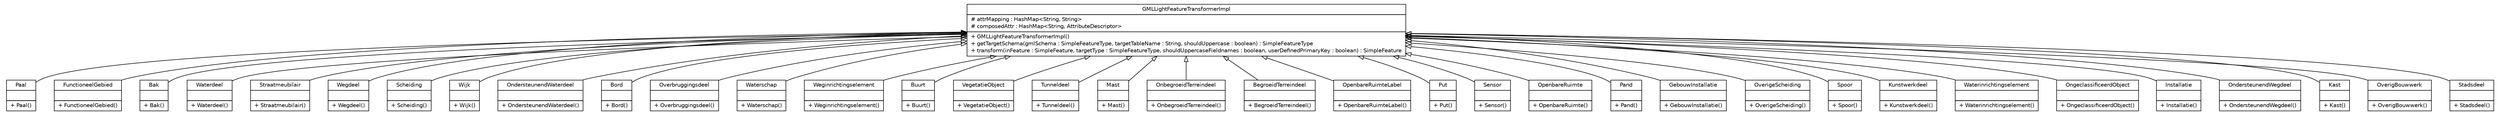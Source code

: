 #!/usr/local/bin/dot
#
# Class diagram 
# Generated by UMLGraph version R5_6-24-gf6e263 (http://www.umlgraph.org/)
#

digraph G {
	edge [fontname="Helvetica",fontsize=10,labelfontname="Helvetica",labelfontsize=10];
	node [fontname="Helvetica",fontsize=10,shape=plaintext];
	nodesep=0.25;
	ranksep=0.5;
	// nl.b3p.brmo.loader.gml.light.Paal
	c90 [label=<<table title="nl.b3p.brmo.loader.gml.light.Paal" border="0" cellborder="1" cellspacing="0" cellpadding="2" port="p" href="./Paal.html">
		<tr><td><table border="0" cellspacing="0" cellpadding="1">
<tr><td align="center" balign="center"> Paal </td></tr>
		</table></td></tr>
		<tr><td><table border="0" cellspacing="0" cellpadding="1">
<tr><td align="left" balign="left">  </td></tr>
		</table></td></tr>
		<tr><td><table border="0" cellspacing="0" cellpadding="1">
<tr><td align="left" balign="left"> + Paal() </td></tr>
		</table></td></tr>
		</table>>, URL="./Paal.html", fontname="Helvetica", fontcolor="black", fontsize=10.0];
	// nl.b3p.brmo.loader.gml.light.FunctioneelGebied
	c91 [label=<<table title="nl.b3p.brmo.loader.gml.light.FunctioneelGebied" border="0" cellborder="1" cellspacing="0" cellpadding="2" port="p" href="./FunctioneelGebied.html">
		<tr><td><table border="0" cellspacing="0" cellpadding="1">
<tr><td align="center" balign="center"> FunctioneelGebied </td></tr>
		</table></td></tr>
		<tr><td><table border="0" cellspacing="0" cellpadding="1">
<tr><td align="left" balign="left">  </td></tr>
		</table></td></tr>
		<tr><td><table border="0" cellspacing="0" cellpadding="1">
<tr><td align="left" balign="left"> + FunctioneelGebied() </td></tr>
		</table></td></tr>
		</table>>, URL="./FunctioneelGebied.html", fontname="Helvetica", fontcolor="black", fontsize=10.0];
	// nl.b3p.brmo.loader.gml.light.Bak
	c92 [label=<<table title="nl.b3p.brmo.loader.gml.light.Bak" border="0" cellborder="1" cellspacing="0" cellpadding="2" port="p" href="./Bak.html">
		<tr><td><table border="0" cellspacing="0" cellpadding="1">
<tr><td align="center" balign="center"> Bak </td></tr>
		</table></td></tr>
		<tr><td><table border="0" cellspacing="0" cellpadding="1">
<tr><td align="left" balign="left">  </td></tr>
		</table></td></tr>
		<tr><td><table border="0" cellspacing="0" cellpadding="1">
<tr><td align="left" balign="left"> + Bak() </td></tr>
		</table></td></tr>
		</table>>, URL="./Bak.html", fontname="Helvetica", fontcolor="black", fontsize=10.0];
	// nl.b3p.brmo.loader.gml.light.Waterdeel
	c93 [label=<<table title="nl.b3p.brmo.loader.gml.light.Waterdeel" border="0" cellborder="1" cellspacing="0" cellpadding="2" port="p" href="./Waterdeel.html">
		<tr><td><table border="0" cellspacing="0" cellpadding="1">
<tr><td align="center" balign="center"> Waterdeel </td></tr>
		</table></td></tr>
		<tr><td><table border="0" cellspacing="0" cellpadding="1">
<tr><td align="left" balign="left">  </td></tr>
		</table></td></tr>
		<tr><td><table border="0" cellspacing="0" cellpadding="1">
<tr><td align="left" balign="left"> + Waterdeel() </td></tr>
		</table></td></tr>
		</table>>, URL="./Waterdeel.html", fontname="Helvetica", fontcolor="black", fontsize=10.0];
	// nl.b3p.brmo.loader.gml.light.Straatmeubilair
	c94 [label=<<table title="nl.b3p.brmo.loader.gml.light.Straatmeubilair" border="0" cellborder="1" cellspacing="0" cellpadding="2" port="p" href="./Straatmeubilair.html">
		<tr><td><table border="0" cellspacing="0" cellpadding="1">
<tr><td align="center" balign="center"> Straatmeubilair </td></tr>
		</table></td></tr>
		<tr><td><table border="0" cellspacing="0" cellpadding="1">
<tr><td align="left" balign="left">  </td></tr>
		</table></td></tr>
		<tr><td><table border="0" cellspacing="0" cellpadding="1">
<tr><td align="left" balign="left"> + Straatmeubilair() </td></tr>
		</table></td></tr>
		</table>>, URL="./Straatmeubilair.html", fontname="Helvetica", fontcolor="black", fontsize=10.0];
	// nl.b3p.brmo.loader.gml.light.Wegdeel
	c95 [label=<<table title="nl.b3p.brmo.loader.gml.light.Wegdeel" border="0" cellborder="1" cellspacing="0" cellpadding="2" port="p" href="./Wegdeel.html">
		<tr><td><table border="0" cellspacing="0" cellpadding="1">
<tr><td align="center" balign="center"> Wegdeel </td></tr>
		</table></td></tr>
		<tr><td><table border="0" cellspacing="0" cellpadding="1">
<tr><td align="left" balign="left">  </td></tr>
		</table></td></tr>
		<tr><td><table border="0" cellspacing="0" cellpadding="1">
<tr><td align="left" balign="left"> + Wegdeel() </td></tr>
		</table></td></tr>
		</table>>, URL="./Wegdeel.html", fontname="Helvetica", fontcolor="black", fontsize=10.0];
	// nl.b3p.brmo.loader.gml.light.Scheiding
	c96 [label=<<table title="nl.b3p.brmo.loader.gml.light.Scheiding" border="0" cellborder="1" cellspacing="0" cellpadding="2" port="p" href="./Scheiding.html">
		<tr><td><table border="0" cellspacing="0" cellpadding="1">
<tr><td align="center" balign="center"> Scheiding </td></tr>
		</table></td></tr>
		<tr><td><table border="0" cellspacing="0" cellpadding="1">
<tr><td align="left" balign="left">  </td></tr>
		</table></td></tr>
		<tr><td><table border="0" cellspacing="0" cellpadding="1">
<tr><td align="left" balign="left"> + Scheiding() </td></tr>
		</table></td></tr>
		</table>>, URL="./Scheiding.html", fontname="Helvetica", fontcolor="black", fontsize=10.0];
	// nl.b3p.brmo.loader.gml.light.Wijk
	c97 [label=<<table title="nl.b3p.brmo.loader.gml.light.Wijk" border="0" cellborder="1" cellspacing="0" cellpadding="2" port="p" href="./Wijk.html">
		<tr><td><table border="0" cellspacing="0" cellpadding="1">
<tr><td align="center" balign="center"> Wijk </td></tr>
		</table></td></tr>
		<tr><td><table border="0" cellspacing="0" cellpadding="1">
<tr><td align="left" balign="left">  </td></tr>
		</table></td></tr>
		<tr><td><table border="0" cellspacing="0" cellpadding="1">
<tr><td align="left" balign="left"> + Wijk() </td></tr>
		</table></td></tr>
		</table>>, URL="./Wijk.html", fontname="Helvetica", fontcolor="black", fontsize=10.0];
	// nl.b3p.brmo.loader.gml.light.OndersteunendWaterdeel
	c98 [label=<<table title="nl.b3p.brmo.loader.gml.light.OndersteunendWaterdeel" border="0" cellborder="1" cellspacing="0" cellpadding="2" port="p" href="./OndersteunendWaterdeel.html">
		<tr><td><table border="0" cellspacing="0" cellpadding="1">
<tr><td align="center" balign="center"> OndersteunendWaterdeel </td></tr>
		</table></td></tr>
		<tr><td><table border="0" cellspacing="0" cellpadding="1">
<tr><td align="left" balign="left">  </td></tr>
		</table></td></tr>
		<tr><td><table border="0" cellspacing="0" cellpadding="1">
<tr><td align="left" balign="left"> + OndersteunendWaterdeel() </td></tr>
		</table></td></tr>
		</table>>, URL="./OndersteunendWaterdeel.html", fontname="Helvetica", fontcolor="black", fontsize=10.0];
	// nl.b3p.brmo.loader.gml.light.Bord
	c99 [label=<<table title="nl.b3p.brmo.loader.gml.light.Bord" border="0" cellborder="1" cellspacing="0" cellpadding="2" port="p" href="./Bord.html">
		<tr><td><table border="0" cellspacing="0" cellpadding="1">
<tr><td align="center" balign="center"> Bord </td></tr>
		</table></td></tr>
		<tr><td><table border="0" cellspacing="0" cellpadding="1">
<tr><td align="left" balign="left">  </td></tr>
		</table></td></tr>
		<tr><td><table border="0" cellspacing="0" cellpadding="1">
<tr><td align="left" balign="left"> + Bord() </td></tr>
		</table></td></tr>
		</table>>, URL="./Bord.html", fontname="Helvetica", fontcolor="black", fontsize=10.0];
	// nl.b3p.brmo.loader.gml.light.Overbruggingsdeel
	c100 [label=<<table title="nl.b3p.brmo.loader.gml.light.Overbruggingsdeel" border="0" cellborder="1" cellspacing="0" cellpadding="2" port="p" href="./Overbruggingsdeel.html">
		<tr><td><table border="0" cellspacing="0" cellpadding="1">
<tr><td align="center" balign="center"> Overbruggingsdeel </td></tr>
		</table></td></tr>
		<tr><td><table border="0" cellspacing="0" cellpadding="1">
<tr><td align="left" balign="left">  </td></tr>
		</table></td></tr>
		<tr><td><table border="0" cellspacing="0" cellpadding="1">
<tr><td align="left" balign="left"> + Overbruggingsdeel() </td></tr>
		</table></td></tr>
		</table>>, URL="./Overbruggingsdeel.html", fontname="Helvetica", fontcolor="black", fontsize=10.0];
	// nl.b3p.brmo.loader.gml.light.Waterschap
	c101 [label=<<table title="nl.b3p.brmo.loader.gml.light.Waterschap" border="0" cellborder="1" cellspacing="0" cellpadding="2" port="p" href="./Waterschap.html">
		<tr><td><table border="0" cellspacing="0" cellpadding="1">
<tr><td align="center" balign="center"> Waterschap </td></tr>
		</table></td></tr>
		<tr><td><table border="0" cellspacing="0" cellpadding="1">
<tr><td align="left" balign="left">  </td></tr>
		</table></td></tr>
		<tr><td><table border="0" cellspacing="0" cellpadding="1">
<tr><td align="left" balign="left"> + Waterschap() </td></tr>
		</table></td></tr>
		</table>>, URL="./Waterschap.html", fontname="Helvetica", fontcolor="black", fontsize=10.0];
	// nl.b3p.brmo.loader.gml.light.Weginrichtingselement
	c102 [label=<<table title="nl.b3p.brmo.loader.gml.light.Weginrichtingselement" border="0" cellborder="1" cellspacing="0" cellpadding="2" port="p" href="./Weginrichtingselement.html">
		<tr><td><table border="0" cellspacing="0" cellpadding="1">
<tr><td align="center" balign="center"> Weginrichtingselement </td></tr>
		</table></td></tr>
		<tr><td><table border="0" cellspacing="0" cellpadding="1">
<tr><td align="left" balign="left">  </td></tr>
		</table></td></tr>
		<tr><td><table border="0" cellspacing="0" cellpadding="1">
<tr><td align="left" balign="left"> + Weginrichtingselement() </td></tr>
		</table></td></tr>
		</table>>, URL="./Weginrichtingselement.html", fontname="Helvetica", fontcolor="black", fontsize=10.0];
	// nl.b3p.brmo.loader.gml.light.Buurt
	c103 [label=<<table title="nl.b3p.brmo.loader.gml.light.Buurt" border="0" cellborder="1" cellspacing="0" cellpadding="2" port="p" href="./Buurt.html">
		<tr><td><table border="0" cellspacing="0" cellpadding="1">
<tr><td align="center" balign="center"> Buurt </td></tr>
		</table></td></tr>
		<tr><td><table border="0" cellspacing="0" cellpadding="1">
<tr><td align="left" balign="left">  </td></tr>
		</table></td></tr>
		<tr><td><table border="0" cellspacing="0" cellpadding="1">
<tr><td align="left" balign="left"> + Buurt() </td></tr>
		</table></td></tr>
		</table>>, URL="./Buurt.html", fontname="Helvetica", fontcolor="black", fontsize=10.0];
	// nl.b3p.brmo.loader.gml.light.VegetatieObject
	c104 [label=<<table title="nl.b3p.brmo.loader.gml.light.VegetatieObject" border="0" cellborder="1" cellspacing="0" cellpadding="2" port="p" href="./VegetatieObject.html">
		<tr><td><table border="0" cellspacing="0" cellpadding="1">
<tr><td align="center" balign="center"> VegetatieObject </td></tr>
		</table></td></tr>
		<tr><td><table border="0" cellspacing="0" cellpadding="1">
<tr><td align="left" balign="left">  </td></tr>
		</table></td></tr>
		<tr><td><table border="0" cellspacing="0" cellpadding="1">
<tr><td align="left" balign="left"> + VegetatieObject() </td></tr>
		</table></td></tr>
		</table>>, URL="./VegetatieObject.html", fontname="Helvetica", fontcolor="black", fontsize=10.0];
	// nl.b3p.brmo.loader.gml.light.Tunneldeel
	c105 [label=<<table title="nl.b3p.brmo.loader.gml.light.Tunneldeel" border="0" cellborder="1" cellspacing="0" cellpadding="2" port="p" href="./Tunneldeel.html">
		<tr><td><table border="0" cellspacing="0" cellpadding="1">
<tr><td align="center" balign="center"> Tunneldeel </td></tr>
		</table></td></tr>
		<tr><td><table border="0" cellspacing="0" cellpadding="1">
<tr><td align="left" balign="left">  </td></tr>
		</table></td></tr>
		<tr><td><table border="0" cellspacing="0" cellpadding="1">
<tr><td align="left" balign="left"> + Tunneldeel() </td></tr>
		</table></td></tr>
		</table>>, URL="./Tunneldeel.html", fontname="Helvetica", fontcolor="black", fontsize=10.0];
	// nl.b3p.brmo.loader.gml.light.Mast
	c106 [label=<<table title="nl.b3p.brmo.loader.gml.light.Mast" border="0" cellborder="1" cellspacing="0" cellpadding="2" port="p" href="./Mast.html">
		<tr><td><table border="0" cellspacing="0" cellpadding="1">
<tr><td align="center" balign="center"> Mast </td></tr>
		</table></td></tr>
		<tr><td><table border="0" cellspacing="0" cellpadding="1">
<tr><td align="left" balign="left">  </td></tr>
		</table></td></tr>
		<tr><td><table border="0" cellspacing="0" cellpadding="1">
<tr><td align="left" balign="left"> + Mast() </td></tr>
		</table></td></tr>
		</table>>, URL="./Mast.html", fontname="Helvetica", fontcolor="black", fontsize=10.0];
	// nl.b3p.brmo.loader.gml.light.OnbegroeidTerreindeel
	c107 [label=<<table title="nl.b3p.brmo.loader.gml.light.OnbegroeidTerreindeel" border="0" cellborder="1" cellspacing="0" cellpadding="2" port="p" href="./OnbegroeidTerreindeel.html">
		<tr><td><table border="0" cellspacing="0" cellpadding="1">
<tr><td align="center" balign="center"> OnbegroeidTerreindeel </td></tr>
		</table></td></tr>
		<tr><td><table border="0" cellspacing="0" cellpadding="1">
<tr><td align="left" balign="left">  </td></tr>
		</table></td></tr>
		<tr><td><table border="0" cellspacing="0" cellpadding="1">
<tr><td align="left" balign="left"> + OnbegroeidTerreindeel() </td></tr>
		</table></td></tr>
		</table>>, URL="./OnbegroeidTerreindeel.html", fontname="Helvetica", fontcolor="black", fontsize=10.0];
	// nl.b3p.brmo.loader.gml.light.BegroeidTerreindeel
	c108 [label=<<table title="nl.b3p.brmo.loader.gml.light.BegroeidTerreindeel" border="0" cellborder="1" cellspacing="0" cellpadding="2" port="p" href="./BegroeidTerreindeel.html">
		<tr><td><table border="0" cellspacing="0" cellpadding="1">
<tr><td align="center" balign="center"> BegroeidTerreindeel </td></tr>
		</table></td></tr>
		<tr><td><table border="0" cellspacing="0" cellpadding="1">
<tr><td align="left" balign="left">  </td></tr>
		</table></td></tr>
		<tr><td><table border="0" cellspacing="0" cellpadding="1">
<tr><td align="left" balign="left"> + BegroeidTerreindeel() </td></tr>
		</table></td></tr>
		</table>>, URL="./BegroeidTerreindeel.html", fontname="Helvetica", fontcolor="black", fontsize=10.0];
	// nl.b3p.brmo.loader.gml.light.OpenbareRuimteLabel
	c109 [label=<<table title="nl.b3p.brmo.loader.gml.light.OpenbareRuimteLabel" border="0" cellborder="1" cellspacing="0" cellpadding="2" port="p" href="./OpenbareRuimteLabel.html">
		<tr><td><table border="0" cellspacing="0" cellpadding="1">
<tr><td align="center" balign="center"> OpenbareRuimteLabel </td></tr>
		</table></td></tr>
		<tr><td><table border="0" cellspacing="0" cellpadding="1">
<tr><td align="left" balign="left">  </td></tr>
		</table></td></tr>
		<tr><td><table border="0" cellspacing="0" cellpadding="1">
<tr><td align="left" balign="left"> + OpenbareRuimteLabel() </td></tr>
		</table></td></tr>
		</table>>, URL="./OpenbareRuimteLabel.html", fontname="Helvetica", fontcolor="black", fontsize=10.0];
	// nl.b3p.brmo.loader.gml.light.Put
	c110 [label=<<table title="nl.b3p.brmo.loader.gml.light.Put" border="0" cellborder="1" cellspacing="0" cellpadding="2" port="p" href="./Put.html">
		<tr><td><table border="0" cellspacing="0" cellpadding="1">
<tr><td align="center" balign="center"> Put </td></tr>
		</table></td></tr>
		<tr><td><table border="0" cellspacing="0" cellpadding="1">
<tr><td align="left" balign="left">  </td></tr>
		</table></td></tr>
		<tr><td><table border="0" cellspacing="0" cellpadding="1">
<tr><td align="left" balign="left"> + Put() </td></tr>
		</table></td></tr>
		</table>>, URL="./Put.html", fontname="Helvetica", fontcolor="black", fontsize=10.0];
	// nl.b3p.brmo.loader.gml.light.Sensor
	c111 [label=<<table title="nl.b3p.brmo.loader.gml.light.Sensor" border="0" cellborder="1" cellspacing="0" cellpadding="2" port="p" href="./Sensor.html">
		<tr><td><table border="0" cellspacing="0" cellpadding="1">
<tr><td align="center" balign="center"> Sensor </td></tr>
		</table></td></tr>
		<tr><td><table border="0" cellspacing="0" cellpadding="1">
<tr><td align="left" balign="left">  </td></tr>
		</table></td></tr>
		<tr><td><table border="0" cellspacing="0" cellpadding="1">
<tr><td align="left" balign="left"> + Sensor() </td></tr>
		</table></td></tr>
		</table>>, URL="./Sensor.html", fontname="Helvetica", fontcolor="black", fontsize=10.0];
	// nl.b3p.brmo.loader.gml.light.OpenbareRuimte
	c112 [label=<<table title="nl.b3p.brmo.loader.gml.light.OpenbareRuimte" border="0" cellborder="1" cellspacing="0" cellpadding="2" port="p" href="./OpenbareRuimte.html">
		<tr><td><table border="0" cellspacing="0" cellpadding="1">
<tr><td align="center" balign="center"> OpenbareRuimte </td></tr>
		</table></td></tr>
		<tr><td><table border="0" cellspacing="0" cellpadding="1">
<tr><td align="left" balign="left">  </td></tr>
		</table></td></tr>
		<tr><td><table border="0" cellspacing="0" cellpadding="1">
<tr><td align="left" balign="left"> + OpenbareRuimte() </td></tr>
		</table></td></tr>
		</table>>, URL="./OpenbareRuimte.html", fontname="Helvetica", fontcolor="black", fontsize=10.0];
	// nl.b3p.brmo.loader.gml.light.Pand
	c113 [label=<<table title="nl.b3p.brmo.loader.gml.light.Pand" border="0" cellborder="1" cellspacing="0" cellpadding="2" port="p" href="./Pand.html">
		<tr><td><table border="0" cellspacing="0" cellpadding="1">
<tr><td align="center" balign="center"> Pand </td></tr>
		</table></td></tr>
		<tr><td><table border="0" cellspacing="0" cellpadding="1">
<tr><td align="left" balign="left">  </td></tr>
		</table></td></tr>
		<tr><td><table border="0" cellspacing="0" cellpadding="1">
<tr><td align="left" balign="left"> + Pand() </td></tr>
		</table></td></tr>
		</table>>, URL="./Pand.html", fontname="Helvetica", fontcolor="black", fontsize=10.0];
	// nl.b3p.brmo.loader.gml.light.GebouwInstallatie
	c114 [label=<<table title="nl.b3p.brmo.loader.gml.light.GebouwInstallatie" border="0" cellborder="1" cellspacing="0" cellpadding="2" port="p" href="./GebouwInstallatie.html">
		<tr><td><table border="0" cellspacing="0" cellpadding="1">
<tr><td align="center" balign="center"> GebouwInstallatie </td></tr>
		</table></td></tr>
		<tr><td><table border="0" cellspacing="0" cellpadding="1">
<tr><td align="left" balign="left">  </td></tr>
		</table></td></tr>
		<tr><td><table border="0" cellspacing="0" cellpadding="1">
<tr><td align="left" balign="left"> + GebouwInstallatie() </td></tr>
		</table></td></tr>
		</table>>, URL="./GebouwInstallatie.html", fontname="Helvetica", fontcolor="black", fontsize=10.0];
	// nl.b3p.brmo.loader.gml.light.OverigeScheiding
	c115 [label=<<table title="nl.b3p.brmo.loader.gml.light.OverigeScheiding" border="0" cellborder="1" cellspacing="0" cellpadding="2" port="p" href="./OverigeScheiding.html">
		<tr><td><table border="0" cellspacing="0" cellpadding="1">
<tr><td align="center" balign="center"> OverigeScheiding </td></tr>
		</table></td></tr>
		<tr><td><table border="0" cellspacing="0" cellpadding="1">
<tr><td align="left" balign="left">  </td></tr>
		</table></td></tr>
		<tr><td><table border="0" cellspacing="0" cellpadding="1">
<tr><td align="left" balign="left"> + OverigeScheiding() </td></tr>
		</table></td></tr>
		</table>>, URL="./OverigeScheiding.html", fontname="Helvetica", fontcolor="black", fontsize=10.0];
	// nl.b3p.brmo.loader.gml.light.Spoor
	c116 [label=<<table title="nl.b3p.brmo.loader.gml.light.Spoor" border="0" cellborder="1" cellspacing="0" cellpadding="2" port="p" href="./Spoor.html">
		<tr><td><table border="0" cellspacing="0" cellpadding="1">
<tr><td align="center" balign="center"> Spoor </td></tr>
		</table></td></tr>
		<tr><td><table border="0" cellspacing="0" cellpadding="1">
<tr><td align="left" balign="left">  </td></tr>
		</table></td></tr>
		<tr><td><table border="0" cellspacing="0" cellpadding="1">
<tr><td align="left" balign="left"> + Spoor() </td></tr>
		</table></td></tr>
		</table>>, URL="./Spoor.html", fontname="Helvetica", fontcolor="black", fontsize=10.0];
	// nl.b3p.brmo.loader.gml.light.Kunstwerkdeel
	c117 [label=<<table title="nl.b3p.brmo.loader.gml.light.Kunstwerkdeel" border="0" cellborder="1" cellspacing="0" cellpadding="2" port="p" href="./Kunstwerkdeel.html">
		<tr><td><table border="0" cellspacing="0" cellpadding="1">
<tr><td align="center" balign="center"> Kunstwerkdeel </td></tr>
		</table></td></tr>
		<tr><td><table border="0" cellspacing="0" cellpadding="1">
<tr><td align="left" balign="left">  </td></tr>
		</table></td></tr>
		<tr><td><table border="0" cellspacing="0" cellpadding="1">
<tr><td align="left" balign="left"> + Kunstwerkdeel() </td></tr>
		</table></td></tr>
		</table>>, URL="./Kunstwerkdeel.html", fontname="Helvetica", fontcolor="black", fontsize=10.0];
	// nl.b3p.brmo.loader.gml.light.Waterinrichtingselement
	c118 [label=<<table title="nl.b3p.brmo.loader.gml.light.Waterinrichtingselement" border="0" cellborder="1" cellspacing="0" cellpadding="2" port="p" href="./Waterinrichtingselement.html">
		<tr><td><table border="0" cellspacing="0" cellpadding="1">
<tr><td align="center" balign="center"> Waterinrichtingselement </td></tr>
		</table></td></tr>
		<tr><td><table border="0" cellspacing="0" cellpadding="1">
<tr><td align="left" balign="left">  </td></tr>
		</table></td></tr>
		<tr><td><table border="0" cellspacing="0" cellpadding="1">
<tr><td align="left" balign="left"> + Waterinrichtingselement() </td></tr>
		</table></td></tr>
		</table>>, URL="./Waterinrichtingselement.html", fontname="Helvetica", fontcolor="black", fontsize=10.0];
	// nl.b3p.brmo.loader.gml.light.OngeclassificeerdObject
	c119 [label=<<table title="nl.b3p.brmo.loader.gml.light.OngeclassificeerdObject" border="0" cellborder="1" cellspacing="0" cellpadding="2" port="p" href="./OngeclassificeerdObject.html">
		<tr><td><table border="0" cellspacing="0" cellpadding="1">
<tr><td align="center" balign="center"> OngeclassificeerdObject </td></tr>
		</table></td></tr>
		<tr><td><table border="0" cellspacing="0" cellpadding="1">
<tr><td align="left" balign="left">  </td></tr>
		</table></td></tr>
		<tr><td><table border="0" cellspacing="0" cellpadding="1">
<tr><td align="left" balign="left"> + OngeclassificeerdObject() </td></tr>
		</table></td></tr>
		</table>>, URL="./OngeclassificeerdObject.html", fontname="Helvetica", fontcolor="black", fontsize=10.0];
	// nl.b3p.brmo.loader.gml.light.Installatie
	c120 [label=<<table title="nl.b3p.brmo.loader.gml.light.Installatie" border="0" cellborder="1" cellspacing="0" cellpadding="2" port="p" href="./Installatie.html">
		<tr><td><table border="0" cellspacing="0" cellpadding="1">
<tr><td align="center" balign="center"> Installatie </td></tr>
		</table></td></tr>
		<tr><td><table border="0" cellspacing="0" cellpadding="1">
<tr><td align="left" balign="left">  </td></tr>
		</table></td></tr>
		<tr><td><table border="0" cellspacing="0" cellpadding="1">
<tr><td align="left" balign="left"> + Installatie() </td></tr>
		</table></td></tr>
		</table>>, URL="./Installatie.html", fontname="Helvetica", fontcolor="black", fontsize=10.0];
	// nl.b3p.brmo.loader.gml.light.OndersteunendWegdeel
	c121 [label=<<table title="nl.b3p.brmo.loader.gml.light.OndersteunendWegdeel" border="0" cellborder="1" cellspacing="0" cellpadding="2" port="p" href="./OndersteunendWegdeel.html">
		<tr><td><table border="0" cellspacing="0" cellpadding="1">
<tr><td align="center" balign="center"> OndersteunendWegdeel </td></tr>
		</table></td></tr>
		<tr><td><table border="0" cellspacing="0" cellpadding="1">
<tr><td align="left" balign="left">  </td></tr>
		</table></td></tr>
		<tr><td><table border="0" cellspacing="0" cellpadding="1">
<tr><td align="left" balign="left"> + OndersteunendWegdeel() </td></tr>
		</table></td></tr>
		</table>>, URL="./OndersteunendWegdeel.html", fontname="Helvetica", fontcolor="black", fontsize=10.0];
	// nl.b3p.brmo.loader.gml.light.Kast
	c122 [label=<<table title="nl.b3p.brmo.loader.gml.light.Kast" border="0" cellborder="1" cellspacing="0" cellpadding="2" port="p" href="./Kast.html">
		<tr><td><table border="0" cellspacing="0" cellpadding="1">
<tr><td align="center" balign="center"> Kast </td></tr>
		</table></td></tr>
		<tr><td><table border="0" cellspacing="0" cellpadding="1">
<tr><td align="left" balign="left">  </td></tr>
		</table></td></tr>
		<tr><td><table border="0" cellspacing="0" cellpadding="1">
<tr><td align="left" balign="left"> + Kast() </td></tr>
		</table></td></tr>
		</table>>, URL="./Kast.html", fontname="Helvetica", fontcolor="black", fontsize=10.0];
	// nl.b3p.brmo.loader.gml.light.OverigBouwwerk
	c123 [label=<<table title="nl.b3p.brmo.loader.gml.light.OverigBouwwerk" border="0" cellborder="1" cellspacing="0" cellpadding="2" port="p" href="./OverigBouwwerk.html">
		<tr><td><table border="0" cellspacing="0" cellpadding="1">
<tr><td align="center" balign="center"> OverigBouwwerk </td></tr>
		</table></td></tr>
		<tr><td><table border="0" cellspacing="0" cellpadding="1">
<tr><td align="left" balign="left">  </td></tr>
		</table></td></tr>
		<tr><td><table border="0" cellspacing="0" cellpadding="1">
<tr><td align="left" balign="left"> + OverigBouwwerk() </td></tr>
		</table></td></tr>
		</table>>, URL="./OverigBouwwerk.html", fontname="Helvetica", fontcolor="black", fontsize=10.0];
	// nl.b3p.brmo.loader.gml.light.Stadsdeel
	c124 [label=<<table title="nl.b3p.brmo.loader.gml.light.Stadsdeel" border="0" cellborder="1" cellspacing="0" cellpadding="2" port="p" href="./Stadsdeel.html">
		<tr><td><table border="0" cellspacing="0" cellpadding="1">
<tr><td align="center" balign="center"> Stadsdeel </td></tr>
		</table></td></tr>
		<tr><td><table border="0" cellspacing="0" cellpadding="1">
<tr><td align="left" balign="left">  </td></tr>
		</table></td></tr>
		<tr><td><table border="0" cellspacing="0" cellpadding="1">
<tr><td align="left" balign="left"> + Stadsdeel() </td></tr>
		</table></td></tr>
		</table>>, URL="./Stadsdeel.html", fontname="Helvetica", fontcolor="black", fontsize=10.0];
	// nl.b3p.brmo.loader.gml.light.GMLLightFeatureTransformerImpl
	c125 [label=<<table title="nl.b3p.brmo.loader.gml.light.GMLLightFeatureTransformerImpl" border="0" cellborder="1" cellspacing="0" cellpadding="2" port="p" href="./GMLLightFeatureTransformerImpl.html">
		<tr><td><table border="0" cellspacing="0" cellpadding="1">
<tr><td align="center" balign="center"> GMLLightFeatureTransformerImpl </td></tr>
		</table></td></tr>
		<tr><td><table border="0" cellspacing="0" cellpadding="1">
<tr><td align="left" balign="left"> # attrMapping : HashMap&lt;String, String&gt; </td></tr>
<tr><td align="left" balign="left"> # composedAttr : HashMap&lt;String, AttributeDescriptor&gt; </td></tr>
		</table></td></tr>
		<tr><td><table border="0" cellspacing="0" cellpadding="1">
<tr><td align="left" balign="left"> + GMLLightFeatureTransformerImpl() </td></tr>
<tr><td align="left" balign="left"> + getTargetSchema(gmlSchema : SimpleFeatureType, targetTableName : String, shouldUppercase : boolean) : SimpleFeatureType </td></tr>
<tr><td align="left" balign="left"> + transform(inFeature : SimpleFeature, targetType : SimpleFeatureType, shouldUppercaseFieldnames : boolean, userDefinedPrimaryKey : boolean) : SimpleFeature </td></tr>
		</table></td></tr>
		</table>>, URL="./GMLLightFeatureTransformerImpl.html", fontname="Helvetica", fontcolor="black", fontsize=10.0];
	//nl.b3p.brmo.loader.gml.light.Paal extends nl.b3p.brmo.loader.gml.light.GMLLightFeatureTransformerImpl
	c125:p -> c90:p [dir=back,arrowtail=empty];
	//nl.b3p.brmo.loader.gml.light.FunctioneelGebied extends nl.b3p.brmo.loader.gml.light.GMLLightFeatureTransformerImpl
	c125:p -> c91:p [dir=back,arrowtail=empty];
	//nl.b3p.brmo.loader.gml.light.Bak extends nl.b3p.brmo.loader.gml.light.GMLLightFeatureTransformerImpl
	c125:p -> c92:p [dir=back,arrowtail=empty];
	//nl.b3p.brmo.loader.gml.light.Waterdeel extends nl.b3p.brmo.loader.gml.light.GMLLightFeatureTransformerImpl
	c125:p -> c93:p [dir=back,arrowtail=empty];
	//nl.b3p.brmo.loader.gml.light.Straatmeubilair extends nl.b3p.brmo.loader.gml.light.GMLLightFeatureTransformerImpl
	c125:p -> c94:p [dir=back,arrowtail=empty];
	//nl.b3p.brmo.loader.gml.light.Wegdeel extends nl.b3p.brmo.loader.gml.light.GMLLightFeatureTransformerImpl
	c125:p -> c95:p [dir=back,arrowtail=empty];
	//nl.b3p.brmo.loader.gml.light.Scheiding extends nl.b3p.brmo.loader.gml.light.GMLLightFeatureTransformerImpl
	c125:p -> c96:p [dir=back,arrowtail=empty];
	//nl.b3p.brmo.loader.gml.light.Wijk extends nl.b3p.brmo.loader.gml.light.GMLLightFeatureTransformerImpl
	c125:p -> c97:p [dir=back,arrowtail=empty];
	//nl.b3p.brmo.loader.gml.light.OndersteunendWaterdeel extends nl.b3p.brmo.loader.gml.light.GMLLightFeatureTransformerImpl
	c125:p -> c98:p [dir=back,arrowtail=empty];
	//nl.b3p.brmo.loader.gml.light.Bord extends nl.b3p.brmo.loader.gml.light.GMLLightFeatureTransformerImpl
	c125:p -> c99:p [dir=back,arrowtail=empty];
	//nl.b3p.brmo.loader.gml.light.Overbruggingsdeel extends nl.b3p.brmo.loader.gml.light.GMLLightFeatureTransformerImpl
	c125:p -> c100:p [dir=back,arrowtail=empty];
	//nl.b3p.brmo.loader.gml.light.Waterschap extends nl.b3p.brmo.loader.gml.light.GMLLightFeatureTransformerImpl
	c125:p -> c101:p [dir=back,arrowtail=empty];
	//nl.b3p.brmo.loader.gml.light.Weginrichtingselement extends nl.b3p.brmo.loader.gml.light.GMLLightFeatureTransformerImpl
	c125:p -> c102:p [dir=back,arrowtail=empty];
	//nl.b3p.brmo.loader.gml.light.Buurt extends nl.b3p.brmo.loader.gml.light.GMLLightFeatureTransformerImpl
	c125:p -> c103:p [dir=back,arrowtail=empty];
	//nl.b3p.brmo.loader.gml.light.VegetatieObject extends nl.b3p.brmo.loader.gml.light.GMLLightFeatureTransformerImpl
	c125:p -> c104:p [dir=back,arrowtail=empty];
	//nl.b3p.brmo.loader.gml.light.Tunneldeel extends nl.b3p.brmo.loader.gml.light.GMLLightFeatureTransformerImpl
	c125:p -> c105:p [dir=back,arrowtail=empty];
	//nl.b3p.brmo.loader.gml.light.Mast extends nl.b3p.brmo.loader.gml.light.GMLLightFeatureTransformerImpl
	c125:p -> c106:p [dir=back,arrowtail=empty];
	//nl.b3p.brmo.loader.gml.light.OnbegroeidTerreindeel extends nl.b3p.brmo.loader.gml.light.GMLLightFeatureTransformerImpl
	c125:p -> c107:p [dir=back,arrowtail=empty];
	//nl.b3p.brmo.loader.gml.light.BegroeidTerreindeel extends nl.b3p.brmo.loader.gml.light.GMLLightFeatureTransformerImpl
	c125:p -> c108:p [dir=back,arrowtail=empty];
	//nl.b3p.brmo.loader.gml.light.OpenbareRuimteLabel extends nl.b3p.brmo.loader.gml.light.GMLLightFeatureTransformerImpl
	c125:p -> c109:p [dir=back,arrowtail=empty];
	//nl.b3p.brmo.loader.gml.light.Put extends nl.b3p.brmo.loader.gml.light.GMLLightFeatureTransformerImpl
	c125:p -> c110:p [dir=back,arrowtail=empty];
	//nl.b3p.brmo.loader.gml.light.Sensor extends nl.b3p.brmo.loader.gml.light.GMLLightFeatureTransformerImpl
	c125:p -> c111:p [dir=back,arrowtail=empty];
	//nl.b3p.brmo.loader.gml.light.OpenbareRuimte extends nl.b3p.brmo.loader.gml.light.GMLLightFeatureTransformerImpl
	c125:p -> c112:p [dir=back,arrowtail=empty];
	//nl.b3p.brmo.loader.gml.light.Pand extends nl.b3p.brmo.loader.gml.light.GMLLightFeatureTransformerImpl
	c125:p -> c113:p [dir=back,arrowtail=empty];
	//nl.b3p.brmo.loader.gml.light.GebouwInstallatie extends nl.b3p.brmo.loader.gml.light.GMLLightFeatureTransformerImpl
	c125:p -> c114:p [dir=back,arrowtail=empty];
	//nl.b3p.brmo.loader.gml.light.OverigeScheiding extends nl.b3p.brmo.loader.gml.light.GMLLightFeatureTransformerImpl
	c125:p -> c115:p [dir=back,arrowtail=empty];
	//nl.b3p.brmo.loader.gml.light.Spoor extends nl.b3p.brmo.loader.gml.light.GMLLightFeatureTransformerImpl
	c125:p -> c116:p [dir=back,arrowtail=empty];
	//nl.b3p.brmo.loader.gml.light.Kunstwerkdeel extends nl.b3p.brmo.loader.gml.light.GMLLightFeatureTransformerImpl
	c125:p -> c117:p [dir=back,arrowtail=empty];
	//nl.b3p.brmo.loader.gml.light.Waterinrichtingselement extends nl.b3p.brmo.loader.gml.light.GMLLightFeatureTransformerImpl
	c125:p -> c118:p [dir=back,arrowtail=empty];
	//nl.b3p.brmo.loader.gml.light.OngeclassificeerdObject extends nl.b3p.brmo.loader.gml.light.GMLLightFeatureTransformerImpl
	c125:p -> c119:p [dir=back,arrowtail=empty];
	//nl.b3p.brmo.loader.gml.light.Installatie extends nl.b3p.brmo.loader.gml.light.GMLLightFeatureTransformerImpl
	c125:p -> c120:p [dir=back,arrowtail=empty];
	//nl.b3p.brmo.loader.gml.light.OndersteunendWegdeel extends nl.b3p.brmo.loader.gml.light.GMLLightFeatureTransformerImpl
	c125:p -> c121:p [dir=back,arrowtail=empty];
	//nl.b3p.brmo.loader.gml.light.Kast extends nl.b3p.brmo.loader.gml.light.GMLLightFeatureTransformerImpl
	c125:p -> c122:p [dir=back,arrowtail=empty];
	//nl.b3p.brmo.loader.gml.light.OverigBouwwerk extends nl.b3p.brmo.loader.gml.light.GMLLightFeatureTransformerImpl
	c125:p -> c123:p [dir=back,arrowtail=empty];
	//nl.b3p.brmo.loader.gml.light.Stadsdeel extends nl.b3p.brmo.loader.gml.light.GMLLightFeatureTransformerImpl
	c125:p -> c124:p [dir=back,arrowtail=empty];
}

